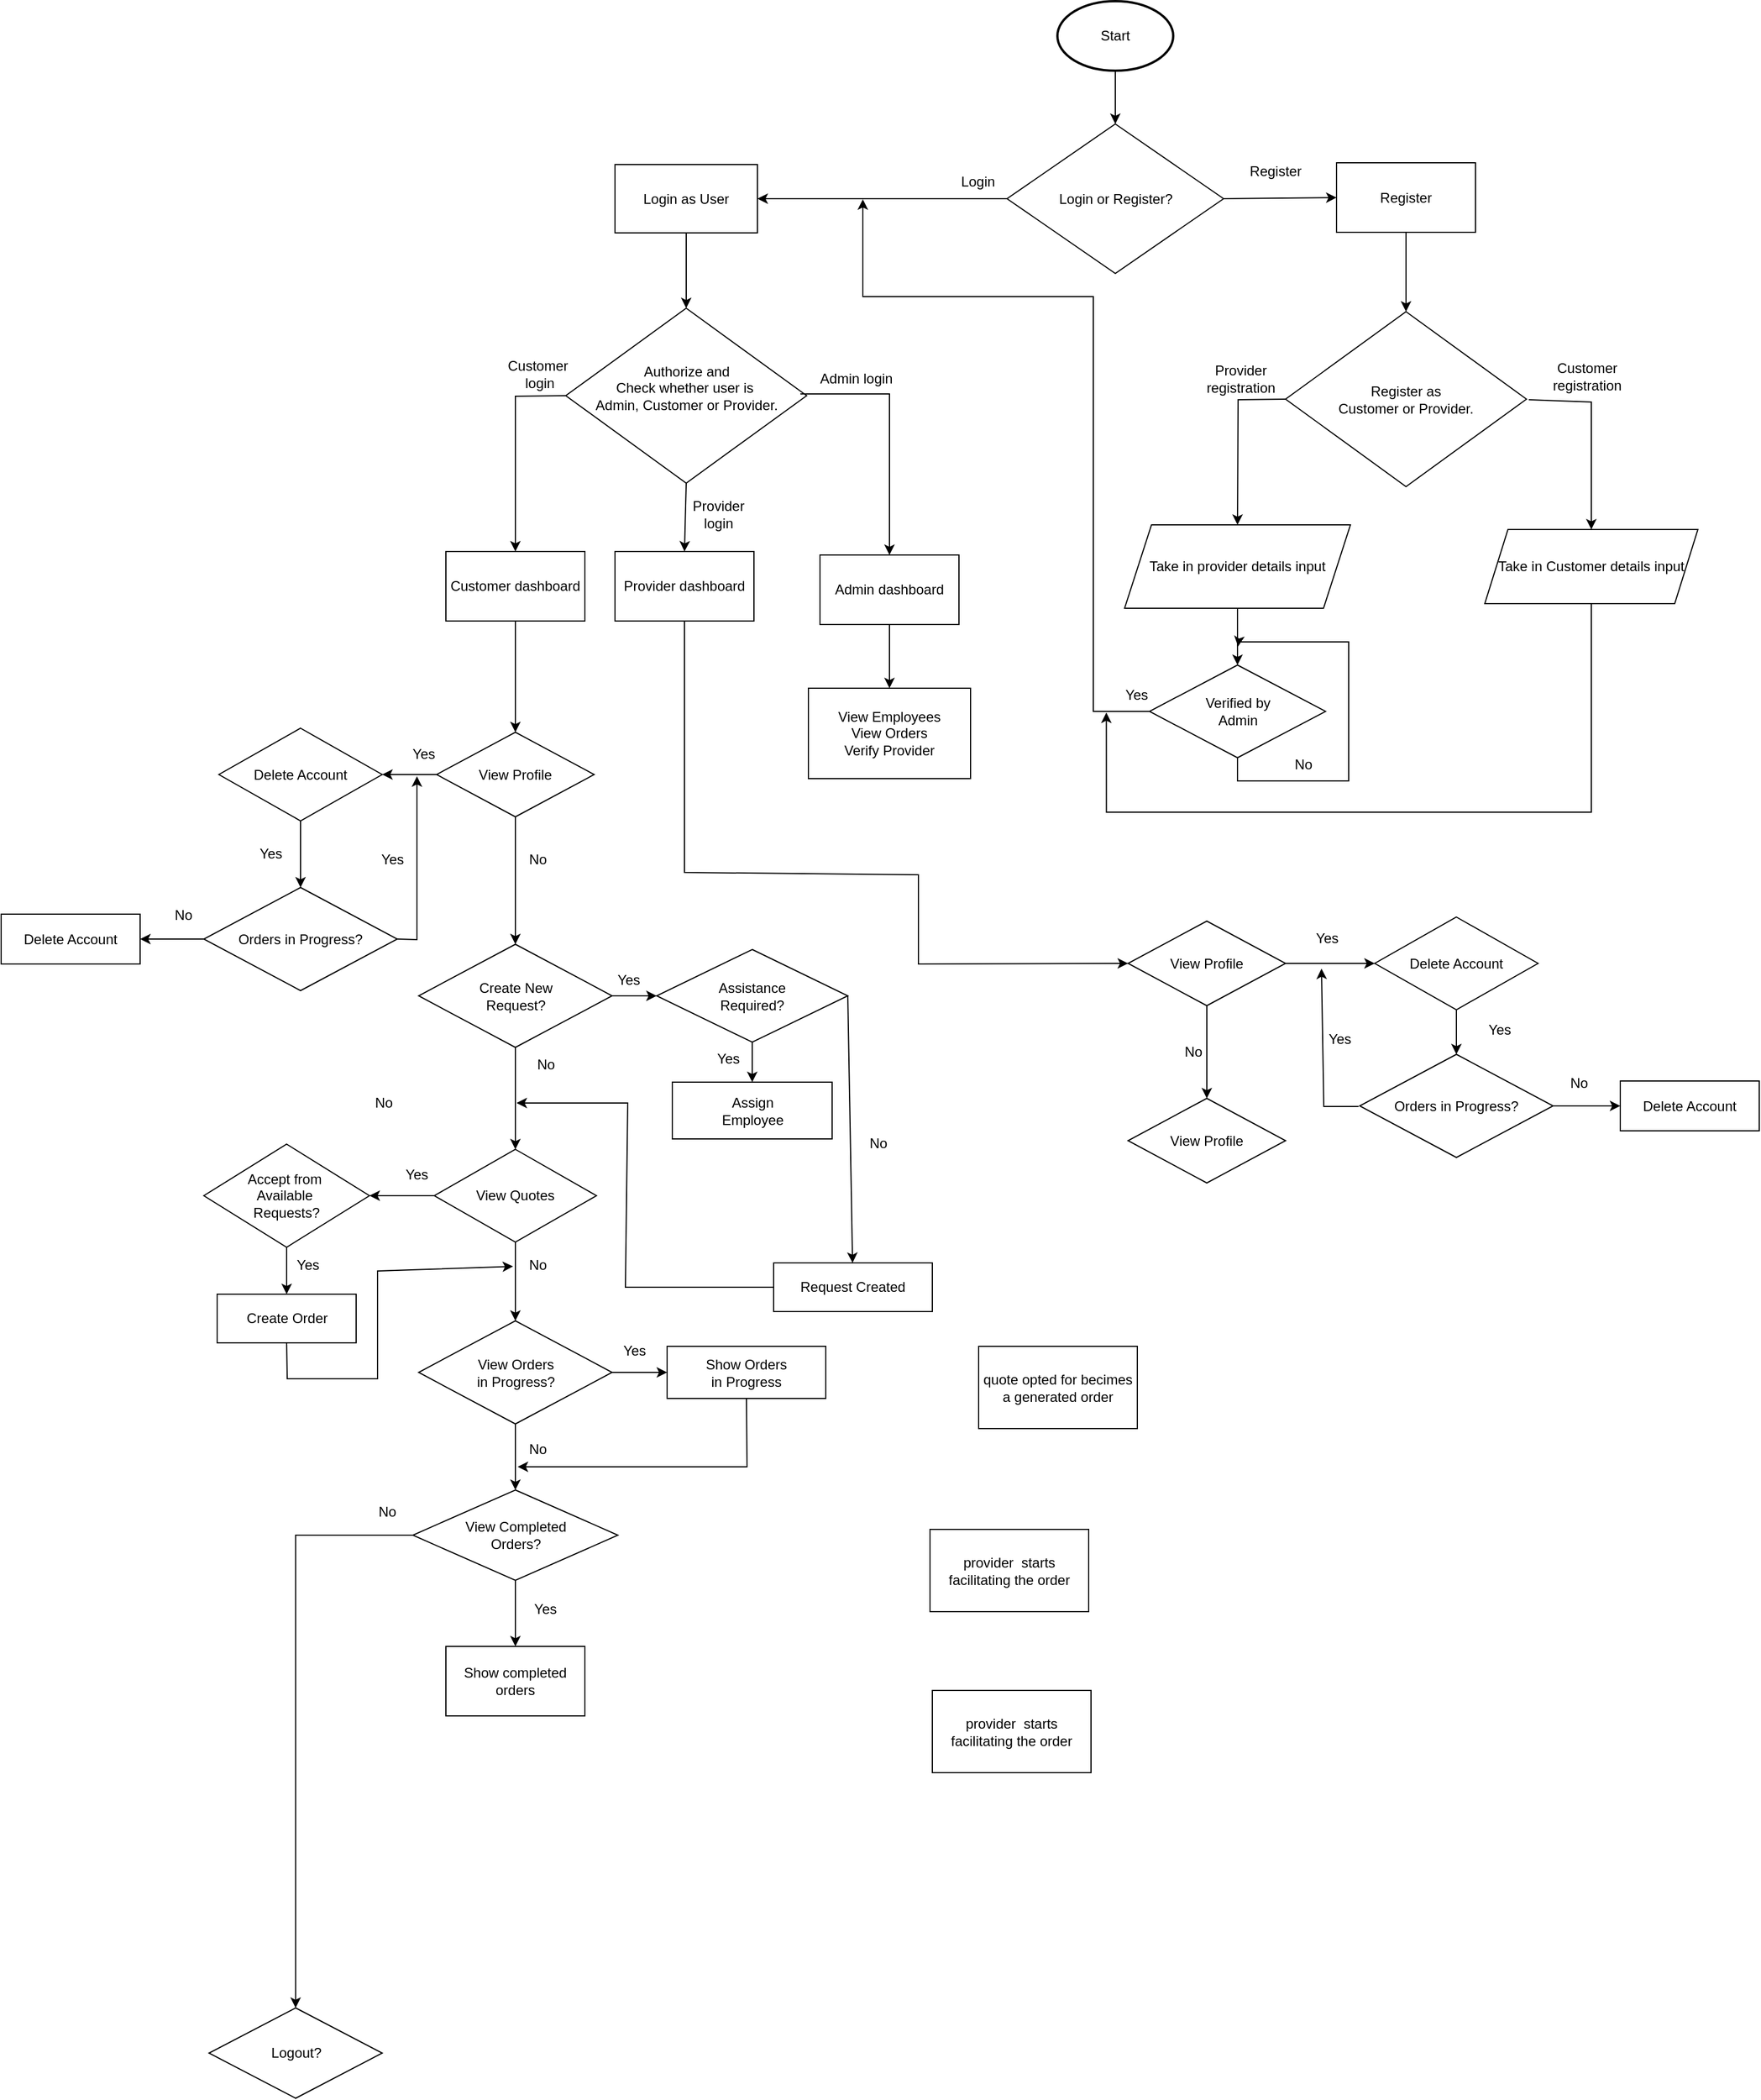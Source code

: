 <mxfile version="24.2.7" type="github">
  <diagram id="C5RBs43oDa-KdzZeNtuy" name="Page-1">
    <mxGraphModel dx="1290" dy="958" grid="0" gridSize="10" guides="1" tooltips="1" connect="1" arrows="1" fold="1" page="0" pageScale="1" pageWidth="827" pageHeight="1169" math="0" shadow="0">
      <root>
        <mxCell id="WIyWlLk6GJQsqaUBKTNV-0" />
        <mxCell id="WIyWlLk6GJQsqaUBKTNV-1" parent="WIyWlLk6GJQsqaUBKTNV-0" />
        <mxCell id="cVaj2u5GrDJfhxVtXkWg-0" value="Start" style="strokeWidth=2;html=1;shape=mxgraph.flowchart.start_1;whiteSpace=wrap;" parent="WIyWlLk6GJQsqaUBKTNV-1" vertex="1">
          <mxGeometry x="954" y="-68" width="100" height="60" as="geometry" />
        </mxCell>
        <mxCell id="cVaj2u5GrDJfhxVtXkWg-1" value="Login as User" style="rounded=0;whiteSpace=wrap;html=1;" parent="WIyWlLk6GJQsqaUBKTNV-1" vertex="1">
          <mxGeometry x="572" y="73" width="123" height="59" as="geometry" />
        </mxCell>
        <mxCell id="cVaj2u5GrDJfhxVtXkWg-2" value="Authorize and &lt;br&gt;&lt;div&gt;Check whether user is&amp;nbsp;&lt;/div&gt;&lt;div&gt;Admin, Customer or Provider.&lt;/div&gt;&lt;div&gt;&lt;br&gt;&lt;/div&gt;" style="rhombus;whiteSpace=wrap;html=1;" parent="WIyWlLk6GJQsqaUBKTNV-1" vertex="1">
          <mxGeometry x="529.5" y="197" width="208" height="151" as="geometry" />
        </mxCell>
        <mxCell id="i8c5pmDL8lrEYYDZXuy1-27" style="edgeStyle=orthogonalEdgeStyle;rounded=0;orthogonalLoop=1;jettySize=auto;html=1;exitX=0.5;exitY=1;exitDx=0;exitDy=0;entryX=0.5;entryY=0;entryDx=0;entryDy=0;" parent="WIyWlLk6GJQsqaUBKTNV-1" source="cVaj2u5GrDJfhxVtXkWg-4" target="i8c5pmDL8lrEYYDZXuy1-26" edge="1">
          <mxGeometry relative="1" as="geometry" />
        </mxCell>
        <mxCell id="cVaj2u5GrDJfhxVtXkWg-4" value="Take in provider details input" style="shape=parallelogram;perimeter=parallelogramPerimeter;whiteSpace=wrap;html=1;fixedSize=1;size=23.235;" parent="WIyWlLk6GJQsqaUBKTNV-1" vertex="1">
          <mxGeometry x="1012" y="384" width="195" height="72" as="geometry" />
        </mxCell>
        <mxCell id="dcPLABYHglqpTAZh8oRQ-6" style="edgeStyle=orthogonalEdgeStyle;rounded=0;orthogonalLoop=1;jettySize=auto;html=1;exitX=0.5;exitY=1;exitDx=0;exitDy=0;entryX=0.25;entryY=1;entryDx=0;entryDy=0;" parent="WIyWlLk6GJQsqaUBKTNV-1" source="cVaj2u5GrDJfhxVtXkWg-5" target="dcPLABYHglqpTAZh8oRQ-2" edge="1">
          <mxGeometry relative="1" as="geometry">
            <Array as="points">
              <mxPoint x="1415" y="632" />
              <mxPoint x="996" y="632" />
            </Array>
          </mxGeometry>
        </mxCell>
        <mxCell id="cVaj2u5GrDJfhxVtXkWg-5" value="&lt;div&gt;Take in Customer details input&lt;/div&gt;" style="shape=parallelogram;perimeter=parallelogramPerimeter;whiteSpace=wrap;html=1;fixedSize=1;" parent="WIyWlLk6GJQsqaUBKTNV-1" vertex="1">
          <mxGeometry x="1323" y="388" width="184" height="64" as="geometry" />
        </mxCell>
        <mxCell id="fpHp3r4n80lvqYWK6fRq-11" style="edgeStyle=orthogonalEdgeStyle;rounded=0;orthogonalLoop=1;jettySize=auto;html=1;exitX=0.5;exitY=1;exitDx=0;exitDy=0;entryX=0.5;entryY=0;entryDx=0;entryDy=0;" edge="1" parent="WIyWlLk6GJQsqaUBKTNV-1" source="cVaj2u5GrDJfhxVtXkWg-7" target="fpHp3r4n80lvqYWK6fRq-4">
          <mxGeometry relative="1" as="geometry" />
        </mxCell>
        <mxCell id="cVaj2u5GrDJfhxVtXkWg-7" value="&lt;div&gt;Customer dashboard&lt;/div&gt;" style="rounded=0;whiteSpace=wrap;html=1;" parent="WIyWlLk6GJQsqaUBKTNV-1" vertex="1">
          <mxGeometry x="426" y="407" width="120" height="60" as="geometry" />
        </mxCell>
        <mxCell id="fpHp3r4n80lvqYWK6fRq-2" style="edgeStyle=orthogonalEdgeStyle;rounded=0;orthogonalLoop=1;jettySize=auto;html=1;exitX=0.5;exitY=1;exitDx=0;exitDy=0;entryX=0.5;entryY=0;entryDx=0;entryDy=0;" edge="1" parent="WIyWlLk6GJQsqaUBKTNV-1" source="cVaj2u5GrDJfhxVtXkWg-8" target="cVaj2u5GrDJfhxVtXkWg-9">
          <mxGeometry relative="1" as="geometry" />
        </mxCell>
        <mxCell id="cVaj2u5GrDJfhxVtXkWg-8" value="&lt;div&gt;Admin dashboard&lt;/div&gt;" style="rounded=0;whiteSpace=wrap;html=1;" parent="WIyWlLk6GJQsqaUBKTNV-1" vertex="1">
          <mxGeometry x="749" y="410" width="120" height="60" as="geometry" />
        </mxCell>
        <mxCell id="cVaj2u5GrDJfhxVtXkWg-12" value="&lt;div&gt;Assign&lt;/div&gt;&lt;div&gt;Employee&lt;br&gt;&lt;/div&gt;" style="rounded=0;whiteSpace=wrap;html=1;" parent="WIyWlLk6GJQsqaUBKTNV-1" vertex="1">
          <mxGeometry x="621.5" y="865" width="138" height="49" as="geometry" />
        </mxCell>
        <mxCell id="cVaj2u5GrDJfhxVtXkWg-13" value="&lt;div&gt;Request Created&lt;/div&gt;" style="rounded=0;whiteSpace=wrap;html=1;" parent="WIyWlLk6GJQsqaUBKTNV-1" vertex="1">
          <mxGeometry x="709" y="1021" width="137" height="42" as="geometry" />
        </mxCell>
        <mxCell id="cVaj2u5GrDJfhxVtXkWg-14" value="quote opted for becimes a generated order" style="rounded=0;whiteSpace=wrap;html=1;" parent="WIyWlLk6GJQsqaUBKTNV-1" vertex="1">
          <mxGeometry x="886" y="1093" width="137" height="71" as="geometry" />
        </mxCell>
        <mxCell id="cVaj2u5GrDJfhxVtXkWg-15" value="Show Orders &lt;br&gt;in Progress" style="rounded=0;whiteSpace=wrap;html=1;" parent="WIyWlLk6GJQsqaUBKTNV-1" vertex="1">
          <mxGeometry x="617" y="1093" width="137" height="45" as="geometry" />
        </mxCell>
        <mxCell id="cVaj2u5GrDJfhxVtXkWg-16" value="provider&amp;nbsp; starts facilitating the order " style="rounded=0;whiteSpace=wrap;html=1;" parent="WIyWlLk6GJQsqaUBKTNV-1" vertex="1">
          <mxGeometry x="844" y="1251" width="137" height="71" as="geometry" />
        </mxCell>
        <mxCell id="cVaj2u5GrDJfhxVtXkWg-17" value="provider&amp;nbsp; starts facilitating the order " style="rounded=0;whiteSpace=wrap;html=1;" parent="WIyWlLk6GJQsqaUBKTNV-1" vertex="1">
          <mxGeometry x="846" y="1390" width="137" height="71" as="geometry" />
        </mxCell>
        <mxCell id="i8c5pmDL8lrEYYDZXuy1-1" value="Login or Register?" style="rhombus;whiteSpace=wrap;html=1;" parent="WIyWlLk6GJQsqaUBKTNV-1" vertex="1">
          <mxGeometry x="910.5" y="38" width="187" height="129" as="geometry" />
        </mxCell>
        <mxCell id="i8c5pmDL8lrEYYDZXuy1-2" value="" style="endArrow=classic;html=1;rounded=0;exitX=0.5;exitY=1;exitDx=0;exitDy=0;exitPerimeter=0;entryX=0.5;entryY=0;entryDx=0;entryDy=0;" parent="WIyWlLk6GJQsqaUBKTNV-1" source="cVaj2u5GrDJfhxVtXkWg-0" target="i8c5pmDL8lrEYYDZXuy1-1" edge="1">
          <mxGeometry width="50" height="50" relative="1" as="geometry">
            <mxPoint x="995" y="237" as="sourcePoint" />
            <mxPoint x="1045" y="187" as="targetPoint" />
          </mxGeometry>
        </mxCell>
        <mxCell id="i8c5pmDL8lrEYYDZXuy1-3" value="" style="endArrow=classic;html=1;rounded=0;exitX=0;exitY=0.5;exitDx=0;exitDy=0;entryX=1;entryY=0.5;entryDx=0;entryDy=0;" parent="WIyWlLk6GJQsqaUBKTNV-1" source="i8c5pmDL8lrEYYDZXuy1-1" target="cVaj2u5GrDJfhxVtXkWg-1" edge="1">
          <mxGeometry width="50" height="50" relative="1" as="geometry">
            <mxPoint x="995" y="237" as="sourcePoint" />
            <mxPoint x="1045" y="187" as="targetPoint" />
          </mxGeometry>
        </mxCell>
        <mxCell id="i8c5pmDL8lrEYYDZXuy1-4" value="Register" style="rounded=0;whiteSpace=wrap;html=1;" parent="WIyWlLk6GJQsqaUBKTNV-1" vertex="1">
          <mxGeometry x="1195" y="71.5" width="120" height="60" as="geometry" />
        </mxCell>
        <mxCell id="i8c5pmDL8lrEYYDZXuy1-5" value="" style="endArrow=classic;html=1;rounded=0;exitX=0.5;exitY=1;exitDx=0;exitDy=0;entryX=0.5;entryY=0;entryDx=0;entryDy=0;" parent="WIyWlLk6GJQsqaUBKTNV-1" source="cVaj2u5GrDJfhxVtXkWg-1" target="cVaj2u5GrDJfhxVtXkWg-2" edge="1">
          <mxGeometry width="50" height="50" relative="1" as="geometry">
            <mxPoint x="984" y="237" as="sourcePoint" />
            <mxPoint x="1045" y="187" as="targetPoint" />
          </mxGeometry>
        </mxCell>
        <mxCell id="i8c5pmDL8lrEYYDZXuy1-6" value="&lt;div&gt;Register as&lt;br&gt;&lt;/div&gt;&lt;div&gt;Customer or Provider.&lt;/div&gt;" style="rhombus;whiteSpace=wrap;html=1;" parent="WIyWlLk6GJQsqaUBKTNV-1" vertex="1">
          <mxGeometry x="1151" y="200" width="208" height="151" as="geometry" />
        </mxCell>
        <mxCell id="i8c5pmDL8lrEYYDZXuy1-8" value="" style="endArrow=classic;html=1;rounded=0;entryX=0.5;entryY=0;entryDx=0;entryDy=0;exitX=0.5;exitY=1;exitDx=0;exitDy=0;" parent="WIyWlLk6GJQsqaUBKTNV-1" source="i8c5pmDL8lrEYYDZXuy1-4" target="i8c5pmDL8lrEYYDZXuy1-6" edge="1">
          <mxGeometry width="50" height="50" relative="1" as="geometry">
            <mxPoint x="995" y="237" as="sourcePoint" />
            <mxPoint x="1045" y="187" as="targetPoint" />
          </mxGeometry>
        </mxCell>
        <mxCell id="i8c5pmDL8lrEYYDZXuy1-9" value="" style="endArrow=classic;html=1;rounded=0;entryX=0;entryY=0.5;entryDx=0;entryDy=0;exitX=1;exitY=0.5;exitDx=0;exitDy=0;" parent="WIyWlLk6GJQsqaUBKTNV-1" source="i8c5pmDL8lrEYYDZXuy1-1" target="i8c5pmDL8lrEYYDZXuy1-4" edge="1">
          <mxGeometry width="50" height="50" relative="1" as="geometry">
            <mxPoint x="995" y="237" as="sourcePoint" />
            <mxPoint x="1045" y="187" as="targetPoint" />
          </mxGeometry>
        </mxCell>
        <mxCell id="i8c5pmDL8lrEYYDZXuy1-10" value="" style="endArrow=classic;html=1;rounded=0;exitX=0;exitY=0.5;exitDx=0;exitDy=0;entryX=0.5;entryY=0;entryDx=0;entryDy=0;" parent="WIyWlLk6GJQsqaUBKTNV-1" source="i8c5pmDL8lrEYYDZXuy1-6" target="cVaj2u5GrDJfhxVtXkWg-4" edge="1">
          <mxGeometry width="50" height="50" relative="1" as="geometry">
            <mxPoint x="860" y="369" as="sourcePoint" />
            <mxPoint x="910" y="319" as="targetPoint" />
            <Array as="points">
              <mxPoint x="1110" y="276" />
            </Array>
          </mxGeometry>
        </mxCell>
        <mxCell id="i8c5pmDL8lrEYYDZXuy1-11" value="" style="endArrow=classic;html=1;rounded=0;entryX=0.5;entryY=0;entryDx=0;entryDy=0;" parent="WIyWlLk6GJQsqaUBKTNV-1" target="cVaj2u5GrDJfhxVtXkWg-5" edge="1">
          <mxGeometry width="50" height="50" relative="1" as="geometry">
            <mxPoint x="1361" y="276" as="sourcePoint" />
            <mxPoint x="910" y="319" as="targetPoint" />
            <Array as="points">
              <mxPoint x="1415" y="278" />
            </Array>
          </mxGeometry>
        </mxCell>
        <mxCell id="i8c5pmDL8lrEYYDZXuy1-12" value="Provider dashboard" style="rounded=0;whiteSpace=wrap;html=1;" parent="WIyWlLk6GJQsqaUBKTNV-1" vertex="1">
          <mxGeometry x="572" y="407" width="120" height="60" as="geometry" />
        </mxCell>
        <mxCell id="i8c5pmDL8lrEYYDZXuy1-13" value="" style="endArrow=classic;html=1;rounded=0;exitX=0.974;exitY=0.49;exitDx=0;exitDy=0;exitPerimeter=0;entryX=0.5;entryY=0;entryDx=0;entryDy=0;" parent="WIyWlLk6GJQsqaUBKTNV-1" source="cVaj2u5GrDJfhxVtXkWg-2" target="cVaj2u5GrDJfhxVtXkWg-8" edge="1">
          <mxGeometry width="50" height="50" relative="1" as="geometry">
            <mxPoint x="860" y="371" as="sourcePoint" />
            <mxPoint x="910" y="321" as="targetPoint" />
            <Array as="points">
              <mxPoint x="809" y="271" />
            </Array>
          </mxGeometry>
        </mxCell>
        <mxCell id="i8c5pmDL8lrEYYDZXuy1-14" value="" style="endArrow=classic;html=1;rounded=0;exitX=0.5;exitY=1;exitDx=0;exitDy=0;entryX=0.5;entryY=0;entryDx=0;entryDy=0;" parent="WIyWlLk6GJQsqaUBKTNV-1" source="cVaj2u5GrDJfhxVtXkWg-2" target="i8c5pmDL8lrEYYDZXuy1-12" edge="1">
          <mxGeometry width="50" height="50" relative="1" as="geometry">
            <mxPoint x="860" y="371" as="sourcePoint" />
            <mxPoint x="910" y="321" as="targetPoint" />
          </mxGeometry>
        </mxCell>
        <mxCell id="i8c5pmDL8lrEYYDZXuy1-15" value="" style="endArrow=classic;html=1;rounded=0;exitX=0;exitY=0.5;exitDx=0;exitDy=0;entryX=0.5;entryY=0;entryDx=0;entryDy=0;" parent="WIyWlLk6GJQsqaUBKTNV-1" source="cVaj2u5GrDJfhxVtXkWg-2" target="cVaj2u5GrDJfhxVtXkWg-7" edge="1">
          <mxGeometry width="50" height="50" relative="1" as="geometry">
            <mxPoint x="860" y="371" as="sourcePoint" />
            <mxPoint x="910" y="321" as="targetPoint" />
            <Array as="points">
              <mxPoint x="486" y="273" />
            </Array>
          </mxGeometry>
        </mxCell>
        <mxCell id="i8c5pmDL8lrEYYDZXuy1-16" value="Provider registration" style="text;html=1;align=center;verticalAlign=middle;whiteSpace=wrap;rounded=0;rotation=0;" parent="WIyWlLk6GJQsqaUBKTNV-1" vertex="1">
          <mxGeometry x="1060" y="243" width="105" height="30" as="geometry" />
        </mxCell>
        <mxCell id="i8c5pmDL8lrEYYDZXuy1-17" value="&lt;div&gt;Customer&lt;/div&gt;&lt;div&gt;registration&lt;/div&gt;" style="text;html=1;align=center;verticalAlign=middle;whiteSpace=wrap;rounded=0;" parent="WIyWlLk6GJQsqaUBKTNV-1" vertex="1">
          <mxGeometry x="1359" y="241" width="105" height="30" as="geometry" />
        </mxCell>
        <mxCell id="i8c5pmDL8lrEYYDZXuy1-18" value="Admin login" style="text;html=1;align=center;verticalAlign=middle;whiteSpace=wrap;rounded=0;" parent="WIyWlLk6GJQsqaUBKTNV-1" vertex="1">
          <mxGeometry x="728" y="243" width="105" height="30" as="geometry" />
        </mxCell>
        <mxCell id="i8c5pmDL8lrEYYDZXuy1-19" value="&lt;div&gt;Provider&lt;/div&gt;&lt;div&gt;login&lt;/div&gt;" style="text;html=1;align=center;verticalAlign=middle;whiteSpace=wrap;rounded=0;" parent="WIyWlLk6GJQsqaUBKTNV-1" vertex="1">
          <mxGeometry x="609" y="360" width="105" height="30" as="geometry" />
        </mxCell>
        <mxCell id="i8c5pmDL8lrEYYDZXuy1-21" value="&lt;div&gt;Customer&lt;/div&gt;&lt;div&gt;&amp;nbsp;login&lt;/div&gt;" style="text;html=1;align=center;verticalAlign=middle;whiteSpace=wrap;rounded=0;" parent="WIyWlLk6GJQsqaUBKTNV-1" vertex="1">
          <mxGeometry x="453" y="239" width="105" height="30" as="geometry" />
        </mxCell>
        <mxCell id="i8c5pmDL8lrEYYDZXuy1-23" value="Register" style="text;html=1;align=center;verticalAlign=middle;whiteSpace=wrap;rounded=0;" parent="WIyWlLk6GJQsqaUBKTNV-1" vertex="1">
          <mxGeometry x="1090" y="64" width="105" height="30" as="geometry" />
        </mxCell>
        <mxCell id="i8c5pmDL8lrEYYDZXuy1-28" style="edgeStyle=orthogonalEdgeStyle;rounded=0;orthogonalLoop=1;jettySize=auto;html=1;exitX=0.5;exitY=1;exitDx=0;exitDy=0;" parent="WIyWlLk6GJQsqaUBKTNV-1" source="i8c5pmDL8lrEYYDZXuy1-26" edge="1">
          <mxGeometry relative="1" as="geometry">
            <mxPoint x="1110" y="489" as="targetPoint" />
          </mxGeometry>
        </mxCell>
        <mxCell id="i8c5pmDL8lrEYYDZXuy1-29" style="edgeStyle=orthogonalEdgeStyle;rounded=0;orthogonalLoop=1;jettySize=auto;html=1;exitX=0;exitY=0.5;exitDx=0;exitDy=0;" parent="WIyWlLk6GJQsqaUBKTNV-1" source="i8c5pmDL8lrEYYDZXuy1-26" edge="1">
          <mxGeometry relative="1" as="geometry">
            <mxPoint x="786" y="103" as="targetPoint" />
            <Array as="points">
              <mxPoint x="985" y="545" />
              <mxPoint x="985" y="187" />
              <mxPoint x="786" y="187" />
            </Array>
          </mxGeometry>
        </mxCell>
        <mxCell id="i8c5pmDL8lrEYYDZXuy1-26" value="&lt;div&gt;Verified by&lt;/div&gt;&lt;div&gt;Admin&lt;br&gt;&lt;/div&gt;" style="rhombus;whiteSpace=wrap;html=1;" parent="WIyWlLk6GJQsqaUBKTNV-1" vertex="1">
          <mxGeometry x="1033.5" y="505" width="152" height="80" as="geometry" />
        </mxCell>
        <mxCell id="dcPLABYHglqpTAZh8oRQ-0" value="Login" style="text;html=1;align=center;verticalAlign=middle;whiteSpace=wrap;rounded=0;" parent="WIyWlLk6GJQsqaUBKTNV-1" vertex="1">
          <mxGeometry x="833" y="73" width="105" height="30" as="geometry" />
        </mxCell>
        <mxCell id="dcPLABYHglqpTAZh8oRQ-2" value="Yes" style="text;html=1;align=center;verticalAlign=middle;whiteSpace=wrap;rounded=0;" parent="WIyWlLk6GJQsqaUBKTNV-1" vertex="1">
          <mxGeometry x="970" y="516" width="105" height="30" as="geometry" />
        </mxCell>
        <mxCell id="dcPLABYHglqpTAZh8oRQ-3" value="&lt;div&gt;No&lt;/div&gt;" style="text;html=1;align=center;verticalAlign=middle;whiteSpace=wrap;rounded=0;" parent="WIyWlLk6GJQsqaUBKTNV-1" vertex="1">
          <mxGeometry x="1114" y="576" width="105" height="30" as="geometry" />
        </mxCell>
        <mxCell id="cVaj2u5GrDJfhxVtXkWg-9" value="&lt;div&gt;View Employees&lt;/div&gt;&lt;div&gt;View Orders&lt;/div&gt;&lt;div&gt;Verify Provider&lt;br&gt;&lt;/div&gt;" style="rounded=0;whiteSpace=wrap;html=1;" parent="WIyWlLk6GJQsqaUBKTNV-1" vertex="1">
          <mxGeometry x="739" y="525" width="140" height="78" as="geometry" />
        </mxCell>
        <mxCell id="fpHp3r4n80lvqYWK6fRq-12" style="edgeStyle=orthogonalEdgeStyle;rounded=0;orthogonalLoop=1;jettySize=auto;html=1;exitX=0.5;exitY=1;exitDx=0;exitDy=0;entryX=0.5;entryY=0;entryDx=0;entryDy=0;" edge="1" parent="WIyWlLk6GJQsqaUBKTNV-1" source="fpHp3r4n80lvqYWK6fRq-4" target="fpHp3r4n80lvqYWK6fRq-6">
          <mxGeometry relative="1" as="geometry" />
        </mxCell>
        <mxCell id="fpHp3r4n80lvqYWK6fRq-14" value="" style="edgeStyle=orthogonalEdgeStyle;rounded=0;orthogonalLoop=1;jettySize=auto;html=1;" edge="1" parent="WIyWlLk6GJQsqaUBKTNV-1" source="fpHp3r4n80lvqYWK6fRq-4" target="fpHp3r4n80lvqYWK6fRq-13">
          <mxGeometry relative="1" as="geometry" />
        </mxCell>
        <mxCell id="fpHp3r4n80lvqYWK6fRq-4" value="View Profile" style="rhombus;whiteSpace=wrap;html=1;" vertex="1" parent="WIyWlLk6GJQsqaUBKTNV-1">
          <mxGeometry x="418" y="563" width="136" height="73" as="geometry" />
        </mxCell>
        <mxCell id="fpHp3r4n80lvqYWK6fRq-29" value="" style="edgeStyle=orthogonalEdgeStyle;rounded=0;orthogonalLoop=1;jettySize=auto;html=1;" edge="1" parent="WIyWlLk6GJQsqaUBKTNV-1" source="fpHp3r4n80lvqYWK6fRq-6" target="fpHp3r4n80lvqYWK6fRq-7">
          <mxGeometry relative="1" as="geometry" />
        </mxCell>
        <mxCell id="fpHp3r4n80lvqYWK6fRq-32" value="" style="edgeStyle=orthogonalEdgeStyle;rounded=0;orthogonalLoop=1;jettySize=auto;html=1;" edge="1" parent="WIyWlLk6GJQsqaUBKTNV-1" source="fpHp3r4n80lvqYWK6fRq-6" target="fpHp3r4n80lvqYWK6fRq-31">
          <mxGeometry relative="1" as="geometry" />
        </mxCell>
        <mxCell id="fpHp3r4n80lvqYWK6fRq-6" value="Create New &lt;br&gt;Request?" style="rhombus;whiteSpace=wrap;html=1;" vertex="1" parent="WIyWlLk6GJQsqaUBKTNV-1">
          <mxGeometry x="402.5" y="746" width="167" height="89" as="geometry" />
        </mxCell>
        <mxCell id="fpHp3r4n80lvqYWK6fRq-30" value="" style="edgeStyle=orthogonalEdgeStyle;rounded=0;orthogonalLoop=1;jettySize=auto;html=1;" edge="1" parent="WIyWlLk6GJQsqaUBKTNV-1" source="fpHp3r4n80lvqYWK6fRq-7" target="fpHp3r4n80lvqYWK6fRq-10">
          <mxGeometry relative="1" as="geometry" />
        </mxCell>
        <mxCell id="fpHp3r4n80lvqYWK6fRq-42" value="" style="edgeStyle=orthogonalEdgeStyle;rounded=0;orthogonalLoop=1;jettySize=auto;html=1;" edge="1" parent="WIyWlLk6GJQsqaUBKTNV-1" source="fpHp3r4n80lvqYWK6fRq-7" target="fpHp3r4n80lvqYWK6fRq-41">
          <mxGeometry relative="1" as="geometry" />
        </mxCell>
        <mxCell id="fpHp3r4n80lvqYWK6fRq-7" value="&lt;div&gt;View Quotes&lt;/div&gt;" style="rhombus;whiteSpace=wrap;html=1;" vertex="1" parent="WIyWlLk6GJQsqaUBKTNV-1">
          <mxGeometry x="416" y="923" width="140" height="80" as="geometry" />
        </mxCell>
        <mxCell id="fpHp3r4n80lvqYWK6fRq-8" value="&lt;div&gt;Orders in Progress?&lt;/div&gt;" style="rhombus;whiteSpace=wrap;html=1;" vertex="1" parent="WIyWlLk6GJQsqaUBKTNV-1">
          <mxGeometry x="217" y="697" width="167" height="89" as="geometry" />
        </mxCell>
        <mxCell id="fpHp3r4n80lvqYWK6fRq-53" value="" style="edgeStyle=orthogonalEdgeStyle;rounded=0;orthogonalLoop=1;jettySize=auto;html=1;" edge="1" parent="WIyWlLk6GJQsqaUBKTNV-1" source="fpHp3r4n80lvqYWK6fRq-10" target="fpHp3r4n80lvqYWK6fRq-52">
          <mxGeometry relative="1" as="geometry" />
        </mxCell>
        <mxCell id="fpHp3r4n80lvqYWK6fRq-61" value="" style="edgeStyle=orthogonalEdgeStyle;rounded=0;orthogonalLoop=1;jettySize=auto;html=1;" edge="1" parent="WIyWlLk6GJQsqaUBKTNV-1" source="fpHp3r4n80lvqYWK6fRq-10" target="cVaj2u5GrDJfhxVtXkWg-15">
          <mxGeometry relative="1" as="geometry" />
        </mxCell>
        <mxCell id="fpHp3r4n80lvqYWK6fRq-10" value="View Orders&lt;br&gt;in Progress?" style="rhombus;whiteSpace=wrap;html=1;" vertex="1" parent="WIyWlLk6GJQsqaUBKTNV-1">
          <mxGeometry x="402.5" y="1071" width="167" height="89" as="geometry" />
        </mxCell>
        <mxCell id="fpHp3r4n80lvqYWK6fRq-17" value="" style="edgeStyle=orthogonalEdgeStyle;rounded=0;orthogonalLoop=1;jettySize=auto;html=1;entryX=0.5;entryY=0;entryDx=0;entryDy=0;" edge="1" parent="WIyWlLk6GJQsqaUBKTNV-1" source="fpHp3r4n80lvqYWK6fRq-13" target="fpHp3r4n80lvqYWK6fRq-8">
          <mxGeometry relative="1" as="geometry">
            <mxPoint x="300.5" y="719.5" as="targetPoint" />
          </mxGeometry>
        </mxCell>
        <mxCell id="fpHp3r4n80lvqYWK6fRq-13" value="Delete Account" style="rhombus;whiteSpace=wrap;html=1;" vertex="1" parent="WIyWlLk6GJQsqaUBKTNV-1">
          <mxGeometry x="230" y="559.5" width="141" height="80" as="geometry" />
        </mxCell>
        <mxCell id="fpHp3r4n80lvqYWK6fRq-18" value="Delete Account" style="rounded=0;whiteSpace=wrap;html=1;" vertex="1" parent="WIyWlLk6GJQsqaUBKTNV-1">
          <mxGeometry x="42" y="720" width="120" height="43" as="geometry" />
        </mxCell>
        <mxCell id="fpHp3r4n80lvqYWK6fRq-20" value="No" style="text;html=1;align=center;verticalAlign=middle;whiteSpace=wrap;rounded=0;" vertex="1" parent="WIyWlLk6GJQsqaUBKTNV-1">
          <mxGeometry x="488" y="658" width="35" height="30" as="geometry" />
        </mxCell>
        <mxCell id="fpHp3r4n80lvqYWK6fRq-21" value="" style="endArrow=classic;html=1;rounded=0;entryX=1;entryY=0.5;entryDx=0;entryDy=0;exitX=0;exitY=0.5;exitDx=0;exitDy=0;" edge="1" parent="WIyWlLk6GJQsqaUBKTNV-1" source="fpHp3r4n80lvqYWK6fRq-8" target="fpHp3r4n80lvqYWK6fRq-18">
          <mxGeometry width="50" height="50" relative="1" as="geometry">
            <mxPoint x="653" y="696" as="sourcePoint" />
            <mxPoint x="703" y="646" as="targetPoint" />
          </mxGeometry>
        </mxCell>
        <mxCell id="fpHp3r4n80lvqYWK6fRq-24" value="" style="endArrow=classic;html=1;rounded=0;exitX=1;exitY=0.5;exitDx=0;exitDy=0;" edge="1" parent="WIyWlLk6GJQsqaUBKTNV-1" source="fpHp3r4n80lvqYWK6fRq-8">
          <mxGeometry width="50" height="50" relative="1" as="geometry">
            <mxPoint x="521" y="756" as="sourcePoint" />
            <mxPoint x="401" y="601" as="targetPoint" />
            <Array as="points">
              <mxPoint x="401" y="742" />
            </Array>
          </mxGeometry>
        </mxCell>
        <mxCell id="fpHp3r4n80lvqYWK6fRq-25" value="Yes" style="text;html=1;align=center;verticalAlign=middle;whiteSpace=wrap;rounded=0;" vertex="1" parent="WIyWlLk6GJQsqaUBKTNV-1">
          <mxGeometry x="377" y="567" width="60" height="30" as="geometry" />
        </mxCell>
        <mxCell id="fpHp3r4n80lvqYWK6fRq-26" value="Yes" style="text;html=1;align=center;verticalAlign=middle;whiteSpace=wrap;rounded=0;" vertex="1" parent="WIyWlLk6GJQsqaUBKTNV-1">
          <mxGeometry x="363" y="658" width="34" height="30" as="geometry" />
        </mxCell>
        <mxCell id="fpHp3r4n80lvqYWK6fRq-27" value="Yes" style="text;html=1;align=center;verticalAlign=middle;whiteSpace=wrap;rounded=0;" vertex="1" parent="WIyWlLk6GJQsqaUBKTNV-1">
          <mxGeometry x="258" y="653" width="34" height="30" as="geometry" />
        </mxCell>
        <mxCell id="fpHp3r4n80lvqYWK6fRq-28" value="No" style="text;html=1;align=center;verticalAlign=middle;whiteSpace=wrap;rounded=0;" vertex="1" parent="WIyWlLk6GJQsqaUBKTNV-1">
          <mxGeometry x="182" y="706" width="35" height="30" as="geometry" />
        </mxCell>
        <mxCell id="fpHp3r4n80lvqYWK6fRq-33" value="" style="edgeStyle=orthogonalEdgeStyle;rounded=0;orthogonalLoop=1;jettySize=auto;html=1;" edge="1" parent="WIyWlLk6GJQsqaUBKTNV-1" source="fpHp3r4n80lvqYWK6fRq-31" target="cVaj2u5GrDJfhxVtXkWg-12">
          <mxGeometry relative="1" as="geometry" />
        </mxCell>
        <mxCell id="fpHp3r4n80lvqYWK6fRq-31" value="&lt;div&gt;Assistance&lt;/div&gt;&lt;div&gt;Required?&lt;br&gt;&lt;/div&gt;" style="rhombus;whiteSpace=wrap;html=1;" vertex="1" parent="WIyWlLk6GJQsqaUBKTNV-1">
          <mxGeometry x="608" y="750.5" width="165" height="80" as="geometry" />
        </mxCell>
        <mxCell id="fpHp3r4n80lvqYWK6fRq-34" value="" style="endArrow=classic;html=1;rounded=0;exitX=1;exitY=0.5;exitDx=0;exitDy=0;" edge="1" parent="WIyWlLk6GJQsqaUBKTNV-1" source="fpHp3r4n80lvqYWK6fRq-31" target="cVaj2u5GrDJfhxVtXkWg-13">
          <mxGeometry width="50" height="50" relative="1" as="geometry">
            <mxPoint x="646" y="829" as="sourcePoint" />
            <mxPoint x="696" y="779" as="targetPoint" />
          </mxGeometry>
        </mxCell>
        <mxCell id="fpHp3r4n80lvqYWK6fRq-35" value="No" style="text;html=1;align=center;verticalAlign=middle;whiteSpace=wrap;rounded=0;" vertex="1" parent="WIyWlLk6GJQsqaUBKTNV-1">
          <mxGeometry x="494.5" y="835" width="35" height="30" as="geometry" />
        </mxCell>
        <mxCell id="fpHp3r4n80lvqYWK6fRq-36" value="Yes" style="text;html=1;align=center;verticalAlign=middle;whiteSpace=wrap;rounded=0;" vertex="1" parent="WIyWlLk6GJQsqaUBKTNV-1">
          <mxGeometry x="567" y="767" width="34" height="19" as="geometry" />
        </mxCell>
        <mxCell id="fpHp3r4n80lvqYWK6fRq-37" value="Yes" style="text;html=1;align=center;verticalAlign=middle;whiteSpace=wrap;rounded=0;" vertex="1" parent="WIyWlLk6GJQsqaUBKTNV-1">
          <mxGeometry x="653" y="835" width="34" height="19" as="geometry" />
        </mxCell>
        <mxCell id="fpHp3r4n80lvqYWK6fRq-38" value="No" style="text;html=1;align=center;verticalAlign=middle;whiteSpace=wrap;rounded=0;" vertex="1" parent="WIyWlLk6GJQsqaUBKTNV-1">
          <mxGeometry x="782" y="903" width="35" height="30" as="geometry" />
        </mxCell>
        <mxCell id="fpHp3r4n80lvqYWK6fRq-39" value="" style="endArrow=classic;html=1;rounded=0;exitX=0;exitY=0.5;exitDx=0;exitDy=0;" edge="1" parent="WIyWlLk6GJQsqaUBKTNV-1" source="cVaj2u5GrDJfhxVtXkWg-13">
          <mxGeometry width="50" height="50" relative="1" as="geometry">
            <mxPoint x="646" y="917" as="sourcePoint" />
            <mxPoint x="487" y="883" as="targetPoint" />
            <Array as="points">
              <mxPoint x="581" y="1042" />
              <mxPoint x="583" y="883" />
            </Array>
          </mxGeometry>
        </mxCell>
        <mxCell id="fpHp3r4n80lvqYWK6fRq-40" value="No" style="text;html=1;align=center;verticalAlign=middle;whiteSpace=wrap;rounded=0;" vertex="1" parent="WIyWlLk6GJQsqaUBKTNV-1">
          <mxGeometry x="488" y="1008" width="35" height="30" as="geometry" />
        </mxCell>
        <mxCell id="fpHp3r4n80lvqYWK6fRq-47" value="" style="edgeStyle=orthogonalEdgeStyle;rounded=0;orthogonalLoop=1;jettySize=auto;html=1;" edge="1" parent="WIyWlLk6GJQsqaUBKTNV-1" source="fpHp3r4n80lvqYWK6fRq-41" target="fpHp3r4n80lvqYWK6fRq-46">
          <mxGeometry relative="1" as="geometry" />
        </mxCell>
        <mxCell id="fpHp3r4n80lvqYWK6fRq-41" value="&lt;div&gt;Accept from&amp;nbsp;&lt;/div&gt;&lt;div&gt;Available&amp;nbsp;&lt;/div&gt;&lt;div&gt;Requests?&lt;/div&gt;" style="rhombus;whiteSpace=wrap;html=1;" vertex="1" parent="WIyWlLk6GJQsqaUBKTNV-1">
          <mxGeometry x="217" y="918.5" width="143" height="89" as="geometry" />
        </mxCell>
        <mxCell id="fpHp3r4n80lvqYWK6fRq-46" value="Create Order" style="whiteSpace=wrap;html=1;" vertex="1" parent="WIyWlLk6GJQsqaUBKTNV-1">
          <mxGeometry x="228.5" y="1048" width="120" height="42" as="geometry" />
        </mxCell>
        <mxCell id="fpHp3r4n80lvqYWK6fRq-48" value="" style="endArrow=classic;html=1;rounded=0;entryX=0;entryY=0.5;entryDx=0;entryDy=0;exitX=0.5;exitY=1;exitDx=0;exitDy=0;" edge="1" parent="WIyWlLk6GJQsqaUBKTNV-1" source="fpHp3r4n80lvqYWK6fRq-46">
          <mxGeometry width="50" height="50" relative="1" as="geometry">
            <mxPoint x="288" y="1024" as="sourcePoint" />
            <mxPoint x="484" y="1024" as="targetPoint" />
            <Array as="points">
              <mxPoint x="289" y="1121" />
              <mxPoint x="367" y="1121" />
              <mxPoint x="367" y="1028" />
            </Array>
          </mxGeometry>
        </mxCell>
        <mxCell id="fpHp3r4n80lvqYWK6fRq-49" value="Yes" style="text;html=1;align=center;verticalAlign=middle;whiteSpace=wrap;rounded=0;" vertex="1" parent="WIyWlLk6GJQsqaUBKTNV-1">
          <mxGeometry x="290" y="1008" width="34" height="30" as="geometry" />
        </mxCell>
        <mxCell id="fpHp3r4n80lvqYWK6fRq-50" value="No" style="text;html=1;align=center;verticalAlign=middle;whiteSpace=wrap;rounded=0;" vertex="1" parent="WIyWlLk6GJQsqaUBKTNV-1">
          <mxGeometry x="355" y="868" width="35" height="30" as="geometry" />
        </mxCell>
        <mxCell id="fpHp3r4n80lvqYWK6fRq-51" value="Yes" style="text;html=1;align=center;verticalAlign=middle;whiteSpace=wrap;rounded=0;" vertex="1" parent="WIyWlLk6GJQsqaUBKTNV-1">
          <mxGeometry x="384" y="935" width="34" height="19" as="geometry" />
        </mxCell>
        <mxCell id="fpHp3r4n80lvqYWK6fRq-55" value="" style="edgeStyle=orthogonalEdgeStyle;rounded=0;orthogonalLoop=1;jettySize=auto;html=1;" edge="1" parent="WIyWlLk6GJQsqaUBKTNV-1" source="fpHp3r4n80lvqYWK6fRq-52" target="fpHp3r4n80lvqYWK6fRq-54">
          <mxGeometry relative="1" as="geometry" />
        </mxCell>
        <mxCell id="fpHp3r4n80lvqYWK6fRq-57" value="" style="edgeStyle=orthogonalEdgeStyle;rounded=0;orthogonalLoop=1;jettySize=auto;html=1;" edge="1" parent="WIyWlLk6GJQsqaUBKTNV-1" source="fpHp3r4n80lvqYWK6fRq-52" target="fpHp3r4n80lvqYWK6fRq-56">
          <mxGeometry relative="1" as="geometry" />
        </mxCell>
        <mxCell id="fpHp3r4n80lvqYWK6fRq-52" value="View Completed&lt;br&gt;Orders?" style="rhombus;whiteSpace=wrap;html=1;" vertex="1" parent="WIyWlLk6GJQsqaUBKTNV-1">
          <mxGeometry x="397.5" y="1217" width="177" height="78" as="geometry" />
        </mxCell>
        <mxCell id="fpHp3r4n80lvqYWK6fRq-54" value="Show completed orders" style="whiteSpace=wrap;html=1;" vertex="1" parent="WIyWlLk6GJQsqaUBKTNV-1">
          <mxGeometry x="426" y="1352" width="120" height="60" as="geometry" />
        </mxCell>
        <mxCell id="fpHp3r4n80lvqYWK6fRq-56" value="Logout?" style="rhombus;whiteSpace=wrap;html=1;" vertex="1" parent="WIyWlLk6GJQsqaUBKTNV-1">
          <mxGeometry x="221.5" y="1664" width="149.5" height="78" as="geometry" />
        </mxCell>
        <mxCell id="fpHp3r4n80lvqYWK6fRq-58" value="No" style="text;html=1;align=center;verticalAlign=middle;whiteSpace=wrap;rounded=0;" vertex="1" parent="WIyWlLk6GJQsqaUBKTNV-1">
          <mxGeometry x="488" y="1167" width="35" height="30" as="geometry" />
        </mxCell>
        <mxCell id="fpHp3r4n80lvqYWK6fRq-59" value="No" style="text;html=1;align=center;verticalAlign=middle;whiteSpace=wrap;rounded=0;" vertex="1" parent="WIyWlLk6GJQsqaUBKTNV-1">
          <mxGeometry x="358" y="1221" width="35" height="30" as="geometry" />
        </mxCell>
        <mxCell id="fpHp3r4n80lvqYWK6fRq-60" value="Yes" style="text;html=1;align=center;verticalAlign=middle;whiteSpace=wrap;rounded=0;" vertex="1" parent="WIyWlLk6GJQsqaUBKTNV-1">
          <mxGeometry x="494.5" y="1305" width="34" height="30" as="geometry" />
        </mxCell>
        <mxCell id="fpHp3r4n80lvqYWK6fRq-62" value="" style="endArrow=classic;html=1;rounded=0;entryX=0;entryY=1;entryDx=0;entryDy=0;exitX=0.5;exitY=1;exitDx=0;exitDy=0;" edge="1" parent="WIyWlLk6GJQsqaUBKTNV-1" source="cVaj2u5GrDJfhxVtXkWg-15" target="fpHp3r4n80lvqYWK6fRq-58">
          <mxGeometry width="50" height="50" relative="1" as="geometry">
            <mxPoint x="511" y="1273" as="sourcePoint" />
            <mxPoint x="561" y="1223" as="targetPoint" />
            <Array as="points">
              <mxPoint x="686" y="1197" />
            </Array>
          </mxGeometry>
        </mxCell>
        <mxCell id="fpHp3r4n80lvqYWK6fRq-63" value="Yes" style="text;html=1;align=center;verticalAlign=middle;whiteSpace=wrap;rounded=0;" vertex="1" parent="WIyWlLk6GJQsqaUBKTNV-1">
          <mxGeometry x="572" y="1082" width="34" height="30" as="geometry" />
        </mxCell>
        <mxCell id="fpHp3r4n80lvqYWK6fRq-71" value="" style="edgeStyle=orthogonalEdgeStyle;rounded=0;orthogonalLoop=1;jettySize=auto;html=1;" edge="1" parent="WIyWlLk6GJQsqaUBKTNV-1" source="fpHp3r4n80lvqYWK6fRq-66" target="fpHp3r4n80lvqYWK6fRq-67">
          <mxGeometry relative="1" as="geometry" />
        </mxCell>
        <mxCell id="fpHp3r4n80lvqYWK6fRq-84" value="" style="edgeStyle=orthogonalEdgeStyle;rounded=0;orthogonalLoop=1;jettySize=auto;html=1;" edge="1" parent="WIyWlLk6GJQsqaUBKTNV-1" source="fpHp3r4n80lvqYWK6fRq-66" target="fpHp3r4n80lvqYWK6fRq-83">
          <mxGeometry relative="1" as="geometry" />
        </mxCell>
        <mxCell id="fpHp3r4n80lvqYWK6fRq-66" value="View Profile" style="rhombus;whiteSpace=wrap;html=1;" vertex="1" parent="WIyWlLk6GJQsqaUBKTNV-1">
          <mxGeometry x="1015" y="726" width="136" height="73" as="geometry" />
        </mxCell>
        <mxCell id="fpHp3r4n80lvqYWK6fRq-73" value="" style="edgeStyle=orthogonalEdgeStyle;rounded=0;orthogonalLoop=1;jettySize=auto;html=1;" edge="1" parent="WIyWlLk6GJQsqaUBKTNV-1" source="fpHp3r4n80lvqYWK6fRq-67" target="fpHp3r4n80lvqYWK6fRq-68">
          <mxGeometry relative="1" as="geometry" />
        </mxCell>
        <mxCell id="fpHp3r4n80lvqYWK6fRq-67" value="Delete Account" style="rhombus;whiteSpace=wrap;html=1;" vertex="1" parent="WIyWlLk6GJQsqaUBKTNV-1">
          <mxGeometry x="1228" y="722.5" width="141" height="80" as="geometry" />
        </mxCell>
        <mxCell id="fpHp3r4n80lvqYWK6fRq-75" value="" style="edgeStyle=orthogonalEdgeStyle;rounded=0;orthogonalLoop=1;jettySize=auto;html=1;" edge="1" parent="WIyWlLk6GJQsqaUBKTNV-1" source="fpHp3r4n80lvqYWK6fRq-68" target="fpHp3r4n80lvqYWK6fRq-70">
          <mxGeometry relative="1" as="geometry" />
        </mxCell>
        <mxCell id="fpHp3r4n80lvqYWK6fRq-68" value="&lt;div&gt;Orders in Progress?&lt;/div&gt;" style="rhombus;whiteSpace=wrap;html=1;" vertex="1" parent="WIyWlLk6GJQsqaUBKTNV-1">
          <mxGeometry x="1215" y="841" width="167" height="89" as="geometry" />
        </mxCell>
        <mxCell id="fpHp3r4n80lvqYWK6fRq-70" value="Delete Account" style="rounded=0;whiteSpace=wrap;html=1;" vertex="1" parent="WIyWlLk6GJQsqaUBKTNV-1">
          <mxGeometry x="1440" y="864" width="120" height="43" as="geometry" />
        </mxCell>
        <mxCell id="fpHp3r4n80lvqYWK6fRq-74" value="" style="endArrow=classic;html=1;rounded=0;exitX=0.5;exitY=1;exitDx=0;exitDy=0;entryX=0;entryY=0.5;entryDx=0;entryDy=0;" edge="1" parent="WIyWlLk6GJQsqaUBKTNV-1" source="i8c5pmDL8lrEYYDZXuy1-12" target="fpHp3r4n80lvqYWK6fRq-66">
          <mxGeometry width="50" height="50" relative="1" as="geometry">
            <mxPoint x="704" y="686" as="sourcePoint" />
            <mxPoint x="754" y="636" as="targetPoint" />
            <Array as="points">
              <mxPoint x="632" y="684" />
              <mxPoint x="834" y="686" />
              <mxPoint x="834" y="763" />
            </Array>
          </mxGeometry>
        </mxCell>
        <mxCell id="fpHp3r4n80lvqYWK6fRq-76" value="" style="endArrow=classic;html=1;rounded=0;" edge="1" parent="WIyWlLk6GJQsqaUBKTNV-1">
          <mxGeometry width="50" height="50" relative="1" as="geometry">
            <mxPoint x="1214" y="886" as="sourcePoint" />
            <mxPoint x="1182" y="767" as="targetPoint" />
            <Array as="points">
              <mxPoint x="1184" y="886" />
            </Array>
          </mxGeometry>
        </mxCell>
        <mxCell id="fpHp3r4n80lvqYWK6fRq-77" value="Yes" style="text;html=1;align=center;verticalAlign=middle;whiteSpace=wrap;rounded=0;" vertex="1" parent="WIyWlLk6GJQsqaUBKTNV-1">
          <mxGeometry x="1157" y="726" width="60" height="30" as="geometry" />
        </mxCell>
        <mxCell id="fpHp3r4n80lvqYWK6fRq-78" value="Yes" style="text;html=1;align=center;verticalAlign=middle;whiteSpace=wrap;rounded=0;" vertex="1" parent="WIyWlLk6GJQsqaUBKTNV-1">
          <mxGeometry x="1306" y="805" width="60" height="30" as="geometry" />
        </mxCell>
        <mxCell id="fpHp3r4n80lvqYWK6fRq-79" value="Yes" style="text;html=1;align=center;verticalAlign=middle;whiteSpace=wrap;rounded=0;" vertex="1" parent="WIyWlLk6GJQsqaUBKTNV-1">
          <mxGeometry x="1168" y="813" width="60" height="30" as="geometry" />
        </mxCell>
        <mxCell id="fpHp3r4n80lvqYWK6fRq-80" value="No" style="text;html=1;align=center;verticalAlign=middle;whiteSpace=wrap;rounded=0;" vertex="1" parent="WIyWlLk6GJQsqaUBKTNV-1">
          <mxGeometry x="1387" y="851" width="35" height="30" as="geometry" />
        </mxCell>
        <mxCell id="fpHp3r4n80lvqYWK6fRq-83" value="View Profile" style="rhombus;whiteSpace=wrap;html=1;" vertex="1" parent="WIyWlLk6GJQsqaUBKTNV-1">
          <mxGeometry x="1015" y="879" width="136" height="73" as="geometry" />
        </mxCell>
        <mxCell id="fpHp3r4n80lvqYWK6fRq-85" value="No" style="text;html=1;align=center;verticalAlign=middle;whiteSpace=wrap;rounded=0;" vertex="1" parent="WIyWlLk6GJQsqaUBKTNV-1">
          <mxGeometry x="1054" y="824" width="35" height="30" as="geometry" />
        </mxCell>
      </root>
    </mxGraphModel>
  </diagram>
</mxfile>
